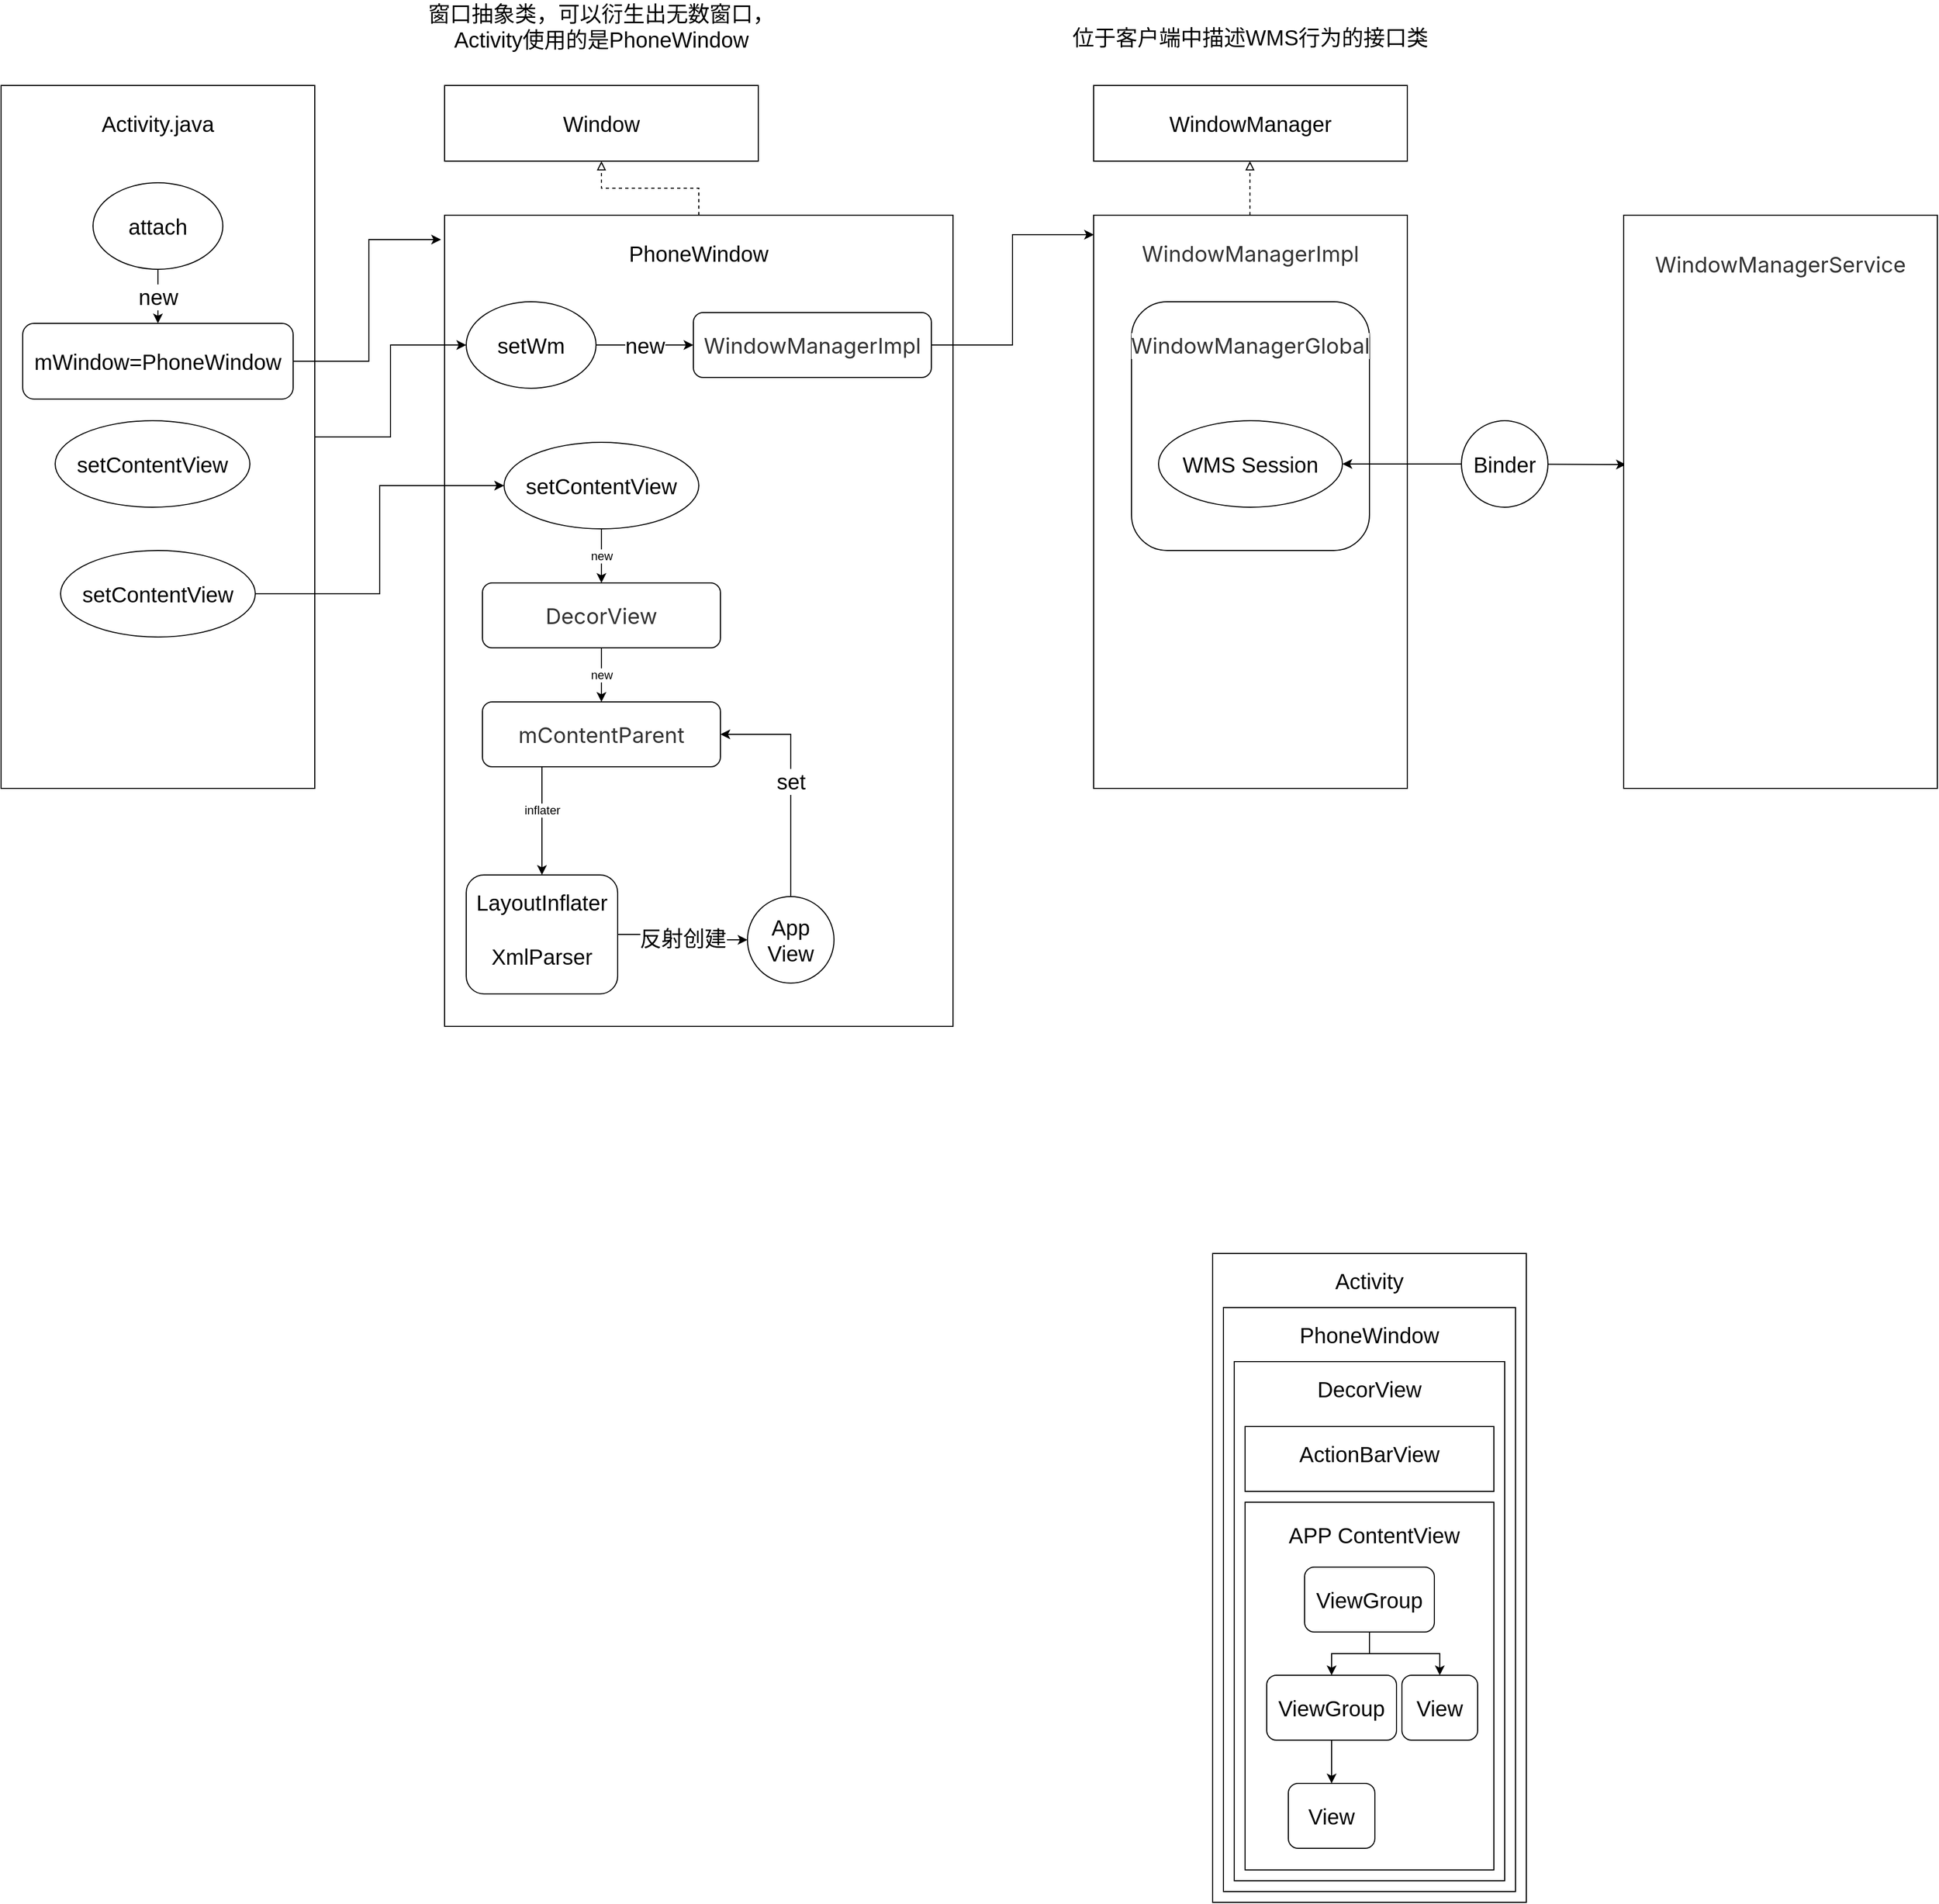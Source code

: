 <mxfile version="18.1.1" type="github">
  <diagram id="eMgkAyy5G1e6cz8pdyqD" name="Page-1">
    <mxGraphModel dx="1550" dy="905" grid="1" gridSize="10" guides="1" tooltips="1" connect="1" arrows="1" fold="1" page="1" pageScale="1" pageWidth="5000" pageHeight="5000" math="0" shadow="0">
      <root>
        <mxCell id="0" />
        <mxCell id="1" parent="0" />
        <mxCell id="3AiErp1C6alfISHL7ssP-1" value="" style="rounded=0;whiteSpace=wrap;html=1;" parent="1" vertex="1">
          <mxGeometry x="270" y="160" width="290" height="650" as="geometry" />
        </mxCell>
        <mxCell id="3AiErp1C6alfISHL7ssP-2" value="&lt;font style=&quot;font-size: 20px;&quot;&gt;Activity.java&lt;/font&gt;" style="text;html=1;strokeColor=none;fillColor=none;align=center;verticalAlign=middle;whiteSpace=wrap;rounded=0;" parent="1" vertex="1">
          <mxGeometry x="385" y="180" width="60" height="30" as="geometry" />
        </mxCell>
        <mxCell id="AkMvlycD2O6GtV7VamoH-7" style="edgeStyle=orthogonalEdgeStyle;rounded=0;orthogonalLoop=1;jettySize=auto;html=1;entryX=-0.007;entryY=0.03;entryDx=0;entryDy=0;entryPerimeter=0;" edge="1" parent="1" source="3AiErp1C6alfISHL7ssP-3" target="3AiErp1C6alfISHL7ssP-6">
          <mxGeometry relative="1" as="geometry" />
        </mxCell>
        <mxCell id="3AiErp1C6alfISHL7ssP-3" value="mWindow=PhoneWindow" style="rounded=1;whiteSpace=wrap;html=1;fontSize=20;" parent="1" vertex="1">
          <mxGeometry x="290" y="380" width="250" height="70" as="geometry" />
        </mxCell>
        <mxCell id="3AiErp1C6alfISHL7ssP-10" style="edgeStyle=orthogonalEdgeStyle;rounded=0;orthogonalLoop=1;jettySize=auto;html=1;entryX=0.5;entryY=1;entryDx=0;entryDy=0;fontSize=20;dashed=1;endArrow=block;endFill=0;" parent="1" source="3AiErp1C6alfISHL7ssP-6" target="3AiErp1C6alfISHL7ssP-8" edge="1">
          <mxGeometry relative="1" as="geometry" />
        </mxCell>
        <mxCell id="3AiErp1C6alfISHL7ssP-6" value="" style="rounded=0;whiteSpace=wrap;html=1;" parent="1" vertex="1">
          <mxGeometry x="680" y="280" width="470" height="750" as="geometry" />
        </mxCell>
        <mxCell id="3AiErp1C6alfISHL7ssP-7" value="&lt;font style=&quot;font-size: 20px;&quot;&gt;PhoneWindow&lt;/font&gt;" style="text;html=1;strokeColor=none;fillColor=none;align=center;verticalAlign=middle;whiteSpace=wrap;rounded=0;" parent="1" vertex="1">
          <mxGeometry x="885" y="300" width="60" height="30" as="geometry" />
        </mxCell>
        <mxCell id="3AiErp1C6alfISHL7ssP-8" value="" style="rounded=0;whiteSpace=wrap;html=1;fontSize=20;" parent="1" vertex="1">
          <mxGeometry x="680" y="160" width="290" height="70" as="geometry" />
        </mxCell>
        <mxCell id="3AiErp1C6alfISHL7ssP-9" value="Window" style="text;html=1;strokeColor=none;fillColor=none;align=center;verticalAlign=middle;whiteSpace=wrap;rounded=0;fontSize=20;" parent="1" vertex="1">
          <mxGeometry x="795" y="180" width="60" height="30" as="geometry" />
        </mxCell>
        <mxCell id="3AiErp1C6alfISHL7ssP-19" style="edgeStyle=orthogonalEdgeStyle;rounded=0;orthogonalLoop=1;jettySize=auto;html=1;entryX=0.001;entryY=0.034;entryDx=0;entryDy=0;fontSize=20;endArrow=classic;endFill=1;entryPerimeter=0;" parent="1" source="3AiErp1C6alfISHL7ssP-11" target="3AiErp1C6alfISHL7ssP-15" edge="1">
          <mxGeometry relative="1" as="geometry" />
        </mxCell>
        <mxCell id="3AiErp1C6alfISHL7ssP-11" value="&lt;span style=&quot;color: rgb(51, 51, 51); font-family: -apple-system, &amp;quot;SF UI Text&amp;quot;, Arial, &amp;quot;PingFang SC&amp;quot;, &amp;quot;Hiragino Sans GB&amp;quot;, &amp;quot;Microsoft YaHei&amp;quot;, &amp;quot;WenQuanYi Micro Hei&amp;quot;, sans-serif, SimHei, SimSun; text-align: left; background-color: rgb(255, 255, 255);&quot;&gt;&lt;font style=&quot;font-size: 20px;&quot;&gt;WindowManagerImpl&lt;/font&gt;&lt;/span&gt;" style="rounded=1;whiteSpace=wrap;html=1;fontSize=20;" parent="1" vertex="1">
          <mxGeometry x="910" y="370" width="220" height="60" as="geometry" />
        </mxCell>
        <mxCell id="3AiErp1C6alfISHL7ssP-15" value="" style="rounded=0;whiteSpace=wrap;html=1;" parent="1" vertex="1">
          <mxGeometry x="1280" y="280" width="290" height="530" as="geometry" />
        </mxCell>
        <mxCell id="3AiErp1C6alfISHL7ssP-16" value="WindowManager" style="rounded=0;whiteSpace=wrap;html=1;fontSize=20;" parent="1" vertex="1">
          <mxGeometry x="1280" y="160" width="290" height="70" as="geometry" />
        </mxCell>
        <mxCell id="3AiErp1C6alfISHL7ssP-17" style="edgeStyle=orthogonalEdgeStyle;rounded=0;orthogonalLoop=1;jettySize=auto;html=1;entryX=0.5;entryY=1;entryDx=0;entryDy=0;fontSize=20;dashed=1;endArrow=block;endFill=0;" parent="1" edge="1">
          <mxGeometry relative="1" as="geometry">
            <mxPoint x="1424.5" y="280" as="sourcePoint" />
            <mxPoint x="1424.5" y="230" as="targetPoint" />
            <Array as="points">
              <mxPoint x="1424.5" y="230" />
            </Array>
          </mxGeometry>
        </mxCell>
        <mxCell id="3AiErp1C6alfISHL7ssP-18" value="&lt;span style=&quot;color: rgb(51, 51, 51); font-family: -apple-system, &amp;quot;SF UI Text&amp;quot;, Arial, &amp;quot;PingFang SC&amp;quot;, &amp;quot;Hiragino Sans GB&amp;quot;, &amp;quot;Microsoft YaHei&amp;quot;, &amp;quot;WenQuanYi Micro Hei&amp;quot;, sans-serif, SimHei, SimSun; font-size: 20px; text-align: left; background-color: rgb(255, 255, 255);&quot;&gt;WindowManagerImpl&lt;/span&gt;" style="text;html=1;strokeColor=none;fillColor=none;align=center;verticalAlign=middle;whiteSpace=wrap;rounded=0;" parent="1" vertex="1">
          <mxGeometry x="1395" y="300" width="60" height="30" as="geometry" />
        </mxCell>
        <mxCell id="3AiErp1C6alfISHL7ssP-20" value="" style="rounded=1;whiteSpace=wrap;html=1;fontSize=20;" parent="1" vertex="1">
          <mxGeometry x="1315" y="360" width="220" height="230" as="geometry" />
        </mxCell>
        <mxCell id="3AiErp1C6alfISHL7ssP-21" value="&lt;span style=&quot;color: rgb(51, 51, 51); font-family: -apple-system, &amp;quot;SF UI Text&amp;quot;, Arial, &amp;quot;PingFang SC&amp;quot;, &amp;quot;Hiragino Sans GB&amp;quot;, &amp;quot;Microsoft YaHei&amp;quot;, &amp;quot;WenQuanYi Micro Hei&amp;quot;, sans-serif, SimHei, SimSun; text-align: left; background-color: rgb(255, 255, 255);&quot;&gt;WindowManagerGlobal&lt;/span&gt;" style="text;html=1;strokeColor=none;fillColor=none;align=center;verticalAlign=middle;whiteSpace=wrap;rounded=0;fontSize=20;" parent="1" vertex="1">
          <mxGeometry x="1395" y="385" width="60" height="30" as="geometry" />
        </mxCell>
        <mxCell id="3AiErp1C6alfISHL7ssP-25" style="edgeStyle=orthogonalEdgeStyle;rounded=0;orthogonalLoop=1;jettySize=auto;html=1;entryX=0.007;entryY=0.435;entryDx=0;entryDy=0;entryPerimeter=0;fontSize=20;endArrow=classic;endFill=1;startArrow=classic;startFill=1;" parent="1" source="3AiErp1C6alfISHL7ssP-23" target="3AiErp1C6alfISHL7ssP-24" edge="1">
          <mxGeometry relative="1" as="geometry" />
        </mxCell>
        <mxCell id="3AiErp1C6alfISHL7ssP-23" value="WMS Session" style="ellipse;whiteSpace=wrap;html=1;fontSize=20;" parent="1" vertex="1">
          <mxGeometry x="1340" y="470" width="170" height="80" as="geometry" />
        </mxCell>
        <mxCell id="3AiErp1C6alfISHL7ssP-24" value="" style="rounded=0;whiteSpace=wrap;html=1;" parent="1" vertex="1">
          <mxGeometry x="1770" y="280" width="290" height="530" as="geometry" />
        </mxCell>
        <mxCell id="3AiErp1C6alfISHL7ssP-26" value="Binder" style="ellipse;whiteSpace=wrap;html=1;aspect=fixed;fontSize=20;" parent="1" vertex="1">
          <mxGeometry x="1620" y="470" width="80" height="80" as="geometry" />
        </mxCell>
        <mxCell id="3AiErp1C6alfISHL7ssP-27" value="&lt;div style=&quot;text-align: left;&quot;&gt;&lt;font face=&quot;-apple-system, SF UI Text, Arial, PingFang SC, Hiragino Sans GB, Microsoft YaHei, WenQuanYi Micro Hei, sans-serif, SimHei, SimSun&quot; color=&quot;#333333&quot;&gt;&lt;span style=&quot;font-size: 20px; background-color: rgb(255, 255, 255);&quot;&gt;WindowManagerService&lt;/span&gt;&lt;/font&gt;&lt;/div&gt;" style="text;html=1;strokeColor=none;fillColor=none;align=center;verticalAlign=middle;whiteSpace=wrap;rounded=0;" parent="1" vertex="1">
          <mxGeometry x="1885" y="310" width="60" height="30" as="geometry" />
        </mxCell>
        <mxCell id="3AiErp1C6alfISHL7ssP-32" value="" style="rounded=0;whiteSpace=wrap;html=1;fontSize=20;" parent="1" vertex="1">
          <mxGeometry x="1390" y="1240" width="290" height="600" as="geometry" />
        </mxCell>
        <mxCell id="3AiErp1C6alfISHL7ssP-36" value="" style="rounded=0;whiteSpace=wrap;html=1;fontSize=20;" parent="1" vertex="1">
          <mxGeometry x="1400" y="1290" width="270" height="540" as="geometry" />
        </mxCell>
        <mxCell id="3AiErp1C6alfISHL7ssP-37" value="" style="rounded=0;whiteSpace=wrap;html=1;fontSize=20;" parent="1" vertex="1">
          <mxGeometry x="1410" y="1340" width="250" height="480" as="geometry" />
        </mxCell>
        <mxCell id="3AiErp1C6alfISHL7ssP-38" value="" style="rounded=0;whiteSpace=wrap;html=1;fontSize=20;" parent="1" vertex="1">
          <mxGeometry x="1420" y="1400" width="230" height="60" as="geometry" />
        </mxCell>
        <mxCell id="3AiErp1C6alfISHL7ssP-39" value="" style="rounded=0;whiteSpace=wrap;html=1;fontSize=20;" parent="1" vertex="1">
          <mxGeometry x="1420" y="1470" width="230" height="340" as="geometry" />
        </mxCell>
        <mxCell id="3AiErp1C6alfISHL7ssP-40" value="Activity" style="text;html=1;strokeColor=none;fillColor=none;align=center;verticalAlign=middle;whiteSpace=wrap;rounded=0;fontSize=20;" parent="1" vertex="1">
          <mxGeometry x="1505" y="1250" width="60" height="30" as="geometry" />
        </mxCell>
        <mxCell id="3AiErp1C6alfISHL7ssP-41" value="PhoneWindow" style="text;html=1;strokeColor=none;fillColor=none;align=center;verticalAlign=middle;whiteSpace=wrap;rounded=0;fontSize=20;" parent="1" vertex="1">
          <mxGeometry x="1505" y="1300" width="60" height="30" as="geometry" />
        </mxCell>
        <mxCell id="3AiErp1C6alfISHL7ssP-44" value="DecorView" style="text;html=1;strokeColor=none;fillColor=none;align=center;verticalAlign=middle;whiteSpace=wrap;rounded=0;fontSize=20;" parent="1" vertex="1">
          <mxGeometry x="1505" y="1350" width="60" height="30" as="geometry" />
        </mxCell>
        <mxCell id="3AiErp1C6alfISHL7ssP-45" value="ActionBarView" style="text;html=1;strokeColor=none;fillColor=none;align=center;verticalAlign=middle;whiteSpace=wrap;rounded=0;fontSize=20;" parent="1" vertex="1">
          <mxGeometry x="1505" y="1410" width="60" height="30" as="geometry" />
        </mxCell>
        <mxCell id="3AiErp1C6alfISHL7ssP-46" value="APP ContentView" style="text;html=1;strokeColor=none;fillColor=none;align=center;verticalAlign=middle;whiteSpace=wrap;rounded=0;fontSize=20;" parent="1" vertex="1">
          <mxGeometry x="1432.5" y="1490" width="212.5" height="20" as="geometry" />
        </mxCell>
        <mxCell id="3AiErp1C6alfISHL7ssP-51" style="edgeStyle=orthogonalEdgeStyle;rounded=0;orthogonalLoop=1;jettySize=auto;html=1;fontSize=20;startArrow=none;startFill=0;endArrow=classic;endFill=1;" parent="1" source="3AiErp1C6alfISHL7ssP-47" target="3AiErp1C6alfISHL7ssP-48" edge="1">
          <mxGeometry relative="1" as="geometry" />
        </mxCell>
        <mxCell id="3AiErp1C6alfISHL7ssP-52" style="edgeStyle=orthogonalEdgeStyle;rounded=0;orthogonalLoop=1;jettySize=auto;html=1;exitX=0.5;exitY=1;exitDx=0;exitDy=0;entryX=0.5;entryY=0;entryDx=0;entryDy=0;fontSize=20;startArrow=none;startFill=0;endArrow=classic;endFill=1;" parent="1" source="3AiErp1C6alfISHL7ssP-47" target="3AiErp1C6alfISHL7ssP-49" edge="1">
          <mxGeometry relative="1" as="geometry" />
        </mxCell>
        <mxCell id="3AiErp1C6alfISHL7ssP-47" value="ViewGroup" style="rounded=1;whiteSpace=wrap;html=1;fontSize=20;" parent="1" vertex="1">
          <mxGeometry x="1475" y="1530" width="120" height="60" as="geometry" />
        </mxCell>
        <mxCell id="3AiErp1C6alfISHL7ssP-54" style="edgeStyle=orthogonalEdgeStyle;rounded=0;orthogonalLoop=1;jettySize=auto;html=1;entryX=0.5;entryY=0;entryDx=0;entryDy=0;fontSize=20;startArrow=none;startFill=0;endArrow=classic;endFill=1;" parent="1" source="3AiErp1C6alfISHL7ssP-48" target="3AiErp1C6alfISHL7ssP-50" edge="1">
          <mxGeometry relative="1" as="geometry" />
        </mxCell>
        <mxCell id="3AiErp1C6alfISHL7ssP-48" value="ViewGroup" style="rounded=1;whiteSpace=wrap;html=1;fontSize=20;" parent="1" vertex="1">
          <mxGeometry x="1440" y="1630" width="120" height="60" as="geometry" />
        </mxCell>
        <mxCell id="3AiErp1C6alfISHL7ssP-49" value="View" style="rounded=1;whiteSpace=wrap;html=1;fontSize=20;" parent="1" vertex="1">
          <mxGeometry x="1565" y="1630" width="70" height="60" as="geometry" />
        </mxCell>
        <mxCell id="3AiErp1C6alfISHL7ssP-50" value="View" style="rounded=1;whiteSpace=wrap;html=1;fontSize=20;" parent="1" vertex="1">
          <mxGeometry x="1460" y="1730" width="80" height="60" as="geometry" />
        </mxCell>
        <mxCell id="AkMvlycD2O6GtV7VamoH-6" value="new" style="edgeStyle=orthogonalEdgeStyle;rounded=0;orthogonalLoop=1;jettySize=auto;html=1;entryX=0.5;entryY=0;entryDx=0;entryDy=0;" edge="1" parent="1" source="3AiErp1C6alfISHL7ssP-55" target="AkMvlycD2O6GtV7VamoH-5">
          <mxGeometry relative="1" as="geometry" />
        </mxCell>
        <mxCell id="AkMvlycD2O6GtV7VamoH-21" value="反射创建" style="edgeStyle=orthogonalEdgeStyle;rounded=0;orthogonalLoop=1;jettySize=auto;html=1;entryX=0;entryY=0.5;entryDx=0;entryDy=0;fontSize=20;startArrow=none;startFill=0;endArrow=classic;endFill=1;" edge="1" parent="1" source="3AiErp1C6alfISHL7ssP-58" target="AkMvlycD2O6GtV7VamoH-20">
          <mxGeometry relative="1" as="geometry" />
        </mxCell>
        <mxCell id="3AiErp1C6alfISHL7ssP-58" value="" style="rounded=1;whiteSpace=wrap;html=1;fontSize=20;" parent="1" vertex="1">
          <mxGeometry x="700" y="890" width="140" height="110" as="geometry" />
        </mxCell>
        <mxCell id="3AiErp1C6alfISHL7ssP-59" value="位于客户端中描述WMS行为的接口类" style="text;html=1;strokeColor=none;fillColor=none;align=center;verticalAlign=middle;whiteSpace=wrap;rounded=0;fontSize=20;" parent="1" vertex="1">
          <mxGeometry x="1250" y="100" width="350" height="30" as="geometry" />
        </mxCell>
        <mxCell id="3AiErp1C6alfISHL7ssP-60" value="窗口抽象类，可以衍生出无数窗口，Activity使用的是PhoneWindow" style="text;html=1;strokeColor=none;fillColor=none;align=center;verticalAlign=middle;whiteSpace=wrap;rounded=0;fontSize=20;" parent="1" vertex="1">
          <mxGeometry x="650" y="90" width="350" height="30" as="geometry" />
        </mxCell>
        <mxCell id="3AiErp1C6alfISHL7ssP-62" value="new" style="edgeStyle=orthogonalEdgeStyle;rounded=0;orthogonalLoop=1;jettySize=auto;html=1;entryX=0.5;entryY=0;entryDx=0;entryDy=0;fontSize=20;startArrow=none;startFill=0;endArrow=classic;endFill=1;" parent="1" source="3AiErp1C6alfISHL7ssP-61" target="3AiErp1C6alfISHL7ssP-3" edge="1">
          <mxGeometry relative="1" as="geometry" />
        </mxCell>
        <mxCell id="3AiErp1C6alfISHL7ssP-61" value="attach" style="ellipse;whiteSpace=wrap;html=1;fontSize=20;" parent="1" vertex="1">
          <mxGeometry x="355" y="250" width="120" height="80" as="geometry" />
        </mxCell>
        <mxCell id="AkMvlycD2O6GtV7VamoH-4" value="new" style="edgeStyle=orthogonalEdgeStyle;rounded=0;orthogonalLoop=1;jettySize=auto;html=1;entryX=0.5;entryY=0;entryDx=0;entryDy=0;" edge="1" parent="1" source="AkMvlycD2O6GtV7VamoH-1" target="3AiErp1C6alfISHL7ssP-55">
          <mxGeometry relative="1" as="geometry" />
        </mxCell>
        <mxCell id="AkMvlycD2O6GtV7VamoH-1" value="setContentView" style="ellipse;whiteSpace=wrap;html=1;fontSize=20;" vertex="1" parent="1">
          <mxGeometry x="735" y="490" width="180" height="80" as="geometry" />
        </mxCell>
        <mxCell id="AkMvlycD2O6GtV7VamoH-3" style="edgeStyle=orthogonalEdgeStyle;rounded=0;orthogonalLoop=1;jettySize=auto;html=1;entryX=0;entryY=0.5;entryDx=0;entryDy=0;" edge="1" parent="1" source="AkMvlycD2O6GtV7VamoH-2" target="AkMvlycD2O6GtV7VamoH-1">
          <mxGeometry relative="1" as="geometry" />
        </mxCell>
        <mxCell id="AkMvlycD2O6GtV7VamoH-2" value="setContentView" style="ellipse;whiteSpace=wrap;html=1;fontSize=20;" vertex="1" parent="1">
          <mxGeometry x="325" y="590" width="180" height="80" as="geometry" />
        </mxCell>
        <mxCell id="AkMvlycD2O6GtV7VamoH-13" style="edgeStyle=orthogonalEdgeStyle;rounded=0;orthogonalLoop=1;jettySize=auto;html=1;exitX=0.25;exitY=1;exitDx=0;exitDy=0;" edge="1" parent="1" source="AkMvlycD2O6GtV7VamoH-5" target="3AiErp1C6alfISHL7ssP-58">
          <mxGeometry relative="1" as="geometry" />
        </mxCell>
        <mxCell id="AkMvlycD2O6GtV7VamoH-15" value="inflater" style="edgeLabel;html=1;align=center;verticalAlign=middle;resizable=0;points=[];" vertex="1" connectable="0" parent="AkMvlycD2O6GtV7VamoH-13">
          <mxGeometry x="-0.204" relative="1" as="geometry">
            <mxPoint as="offset" />
          </mxGeometry>
        </mxCell>
        <mxCell id="AkMvlycD2O6GtV7VamoH-5" value="&lt;span style=&quot;color: rgb(51, 51, 51); font-family: -apple-system, &amp;quot;SF UI Text&amp;quot;, Arial, &amp;quot;PingFang SC&amp;quot;, &amp;quot;Hiragino Sans GB&amp;quot;, &amp;quot;Microsoft YaHei&amp;quot;, &amp;quot;WenQuanYi Micro Hei&amp;quot;, sans-serif, SimHei, SimSun; text-align: left; background-color: rgb(255, 255, 255);&quot;&gt;&lt;font style=&quot;font-size: 20px;&quot;&gt;mContentParent&lt;/font&gt;&lt;/span&gt;" style="rounded=1;whiteSpace=wrap;html=1;fontSize=20;" vertex="1" parent="1">
          <mxGeometry x="715" y="730" width="220" height="60" as="geometry" />
        </mxCell>
        <mxCell id="3AiErp1C6alfISHL7ssP-55" value="&lt;span style=&quot;color: rgb(51, 51, 51); font-family: -apple-system, &amp;quot;SF UI Text&amp;quot;, Arial, &amp;quot;PingFang SC&amp;quot;, &amp;quot;Hiragino Sans GB&amp;quot;, &amp;quot;Microsoft YaHei&amp;quot;, &amp;quot;WenQuanYi Micro Hei&amp;quot;, sans-serif, SimHei, SimSun; text-align: left; background-color: rgb(255, 255, 255);&quot;&gt;&lt;font style=&quot;font-size: 20px;&quot;&gt;DecorView&lt;/font&gt;&lt;/span&gt;" style="rounded=1;whiteSpace=wrap;html=1;fontSize=20;" parent="1" vertex="1">
          <mxGeometry x="715" y="620" width="220" height="60" as="geometry" />
        </mxCell>
        <mxCell id="AkMvlycD2O6GtV7VamoH-9" value="&lt;font style=&quot;font-size: 20px;&quot;&gt;LayoutInflater&lt;/font&gt;" style="text;html=1;strokeColor=none;fillColor=none;align=center;verticalAlign=middle;whiteSpace=wrap;rounded=0;" vertex="1" parent="1">
          <mxGeometry x="740" y="900" width="60" height="30" as="geometry" />
        </mxCell>
        <mxCell id="AkMvlycD2O6GtV7VamoH-10" value="&lt;span style=&quot;font-size: 20px;&quot;&gt;XmlParser&lt;/span&gt;" style="text;html=1;strokeColor=none;fillColor=none;align=center;verticalAlign=middle;whiteSpace=wrap;rounded=0;" vertex="1" parent="1">
          <mxGeometry x="740" y="950" width="60" height="30" as="geometry" />
        </mxCell>
        <mxCell id="AkMvlycD2O6GtV7VamoH-23" value="set" style="edgeStyle=orthogonalEdgeStyle;rounded=0;orthogonalLoop=1;jettySize=auto;html=1;entryX=1;entryY=0.5;entryDx=0;entryDy=0;fontSize=20;startArrow=none;startFill=0;endArrow=classic;endFill=1;exitX=0.5;exitY=0;exitDx=0;exitDy=0;" edge="1" parent="1" source="AkMvlycD2O6GtV7VamoH-20" target="AkMvlycD2O6GtV7VamoH-5">
          <mxGeometry relative="1" as="geometry" />
        </mxCell>
        <mxCell id="AkMvlycD2O6GtV7VamoH-20" value="&lt;font style=&quot;font-size: 20px;&quot;&gt;App View&lt;/font&gt;" style="ellipse;whiteSpace=wrap;html=1;aspect=fixed;" vertex="1" parent="1">
          <mxGeometry x="960" y="910" width="80" height="80" as="geometry" />
        </mxCell>
        <mxCell id="AkMvlycD2O6GtV7VamoH-26" value="new" style="edgeStyle=orthogonalEdgeStyle;rounded=0;orthogonalLoop=1;jettySize=auto;html=1;entryX=0;entryY=0.5;entryDx=0;entryDy=0;fontSize=20;startArrow=none;startFill=0;endArrow=classic;endFill=1;" edge="1" parent="1" source="AkMvlycD2O6GtV7VamoH-24" target="3AiErp1C6alfISHL7ssP-11">
          <mxGeometry relative="1" as="geometry" />
        </mxCell>
        <mxCell id="AkMvlycD2O6GtV7VamoH-24" value="setWm" style="ellipse;whiteSpace=wrap;html=1;fontSize=20;" vertex="1" parent="1">
          <mxGeometry x="700" y="360" width="120" height="80" as="geometry" />
        </mxCell>
        <mxCell id="AkMvlycD2O6GtV7VamoH-25" style="edgeStyle=orthogonalEdgeStyle;rounded=0;orthogonalLoop=1;jettySize=auto;html=1;entryX=0;entryY=0.5;entryDx=0;entryDy=0;fontSize=20;startArrow=none;startFill=0;endArrow=classic;endFill=1;" edge="1" parent="1" source="3AiErp1C6alfISHL7ssP-1" target="AkMvlycD2O6GtV7VamoH-24">
          <mxGeometry relative="1" as="geometry" />
        </mxCell>
        <mxCell id="AkMvlycD2O6GtV7VamoH-27" value="setContentView" style="ellipse;whiteSpace=wrap;html=1;fontSize=20;" vertex="1" parent="1">
          <mxGeometry x="320" y="470" width="180" height="80" as="geometry" />
        </mxCell>
      </root>
    </mxGraphModel>
  </diagram>
</mxfile>
